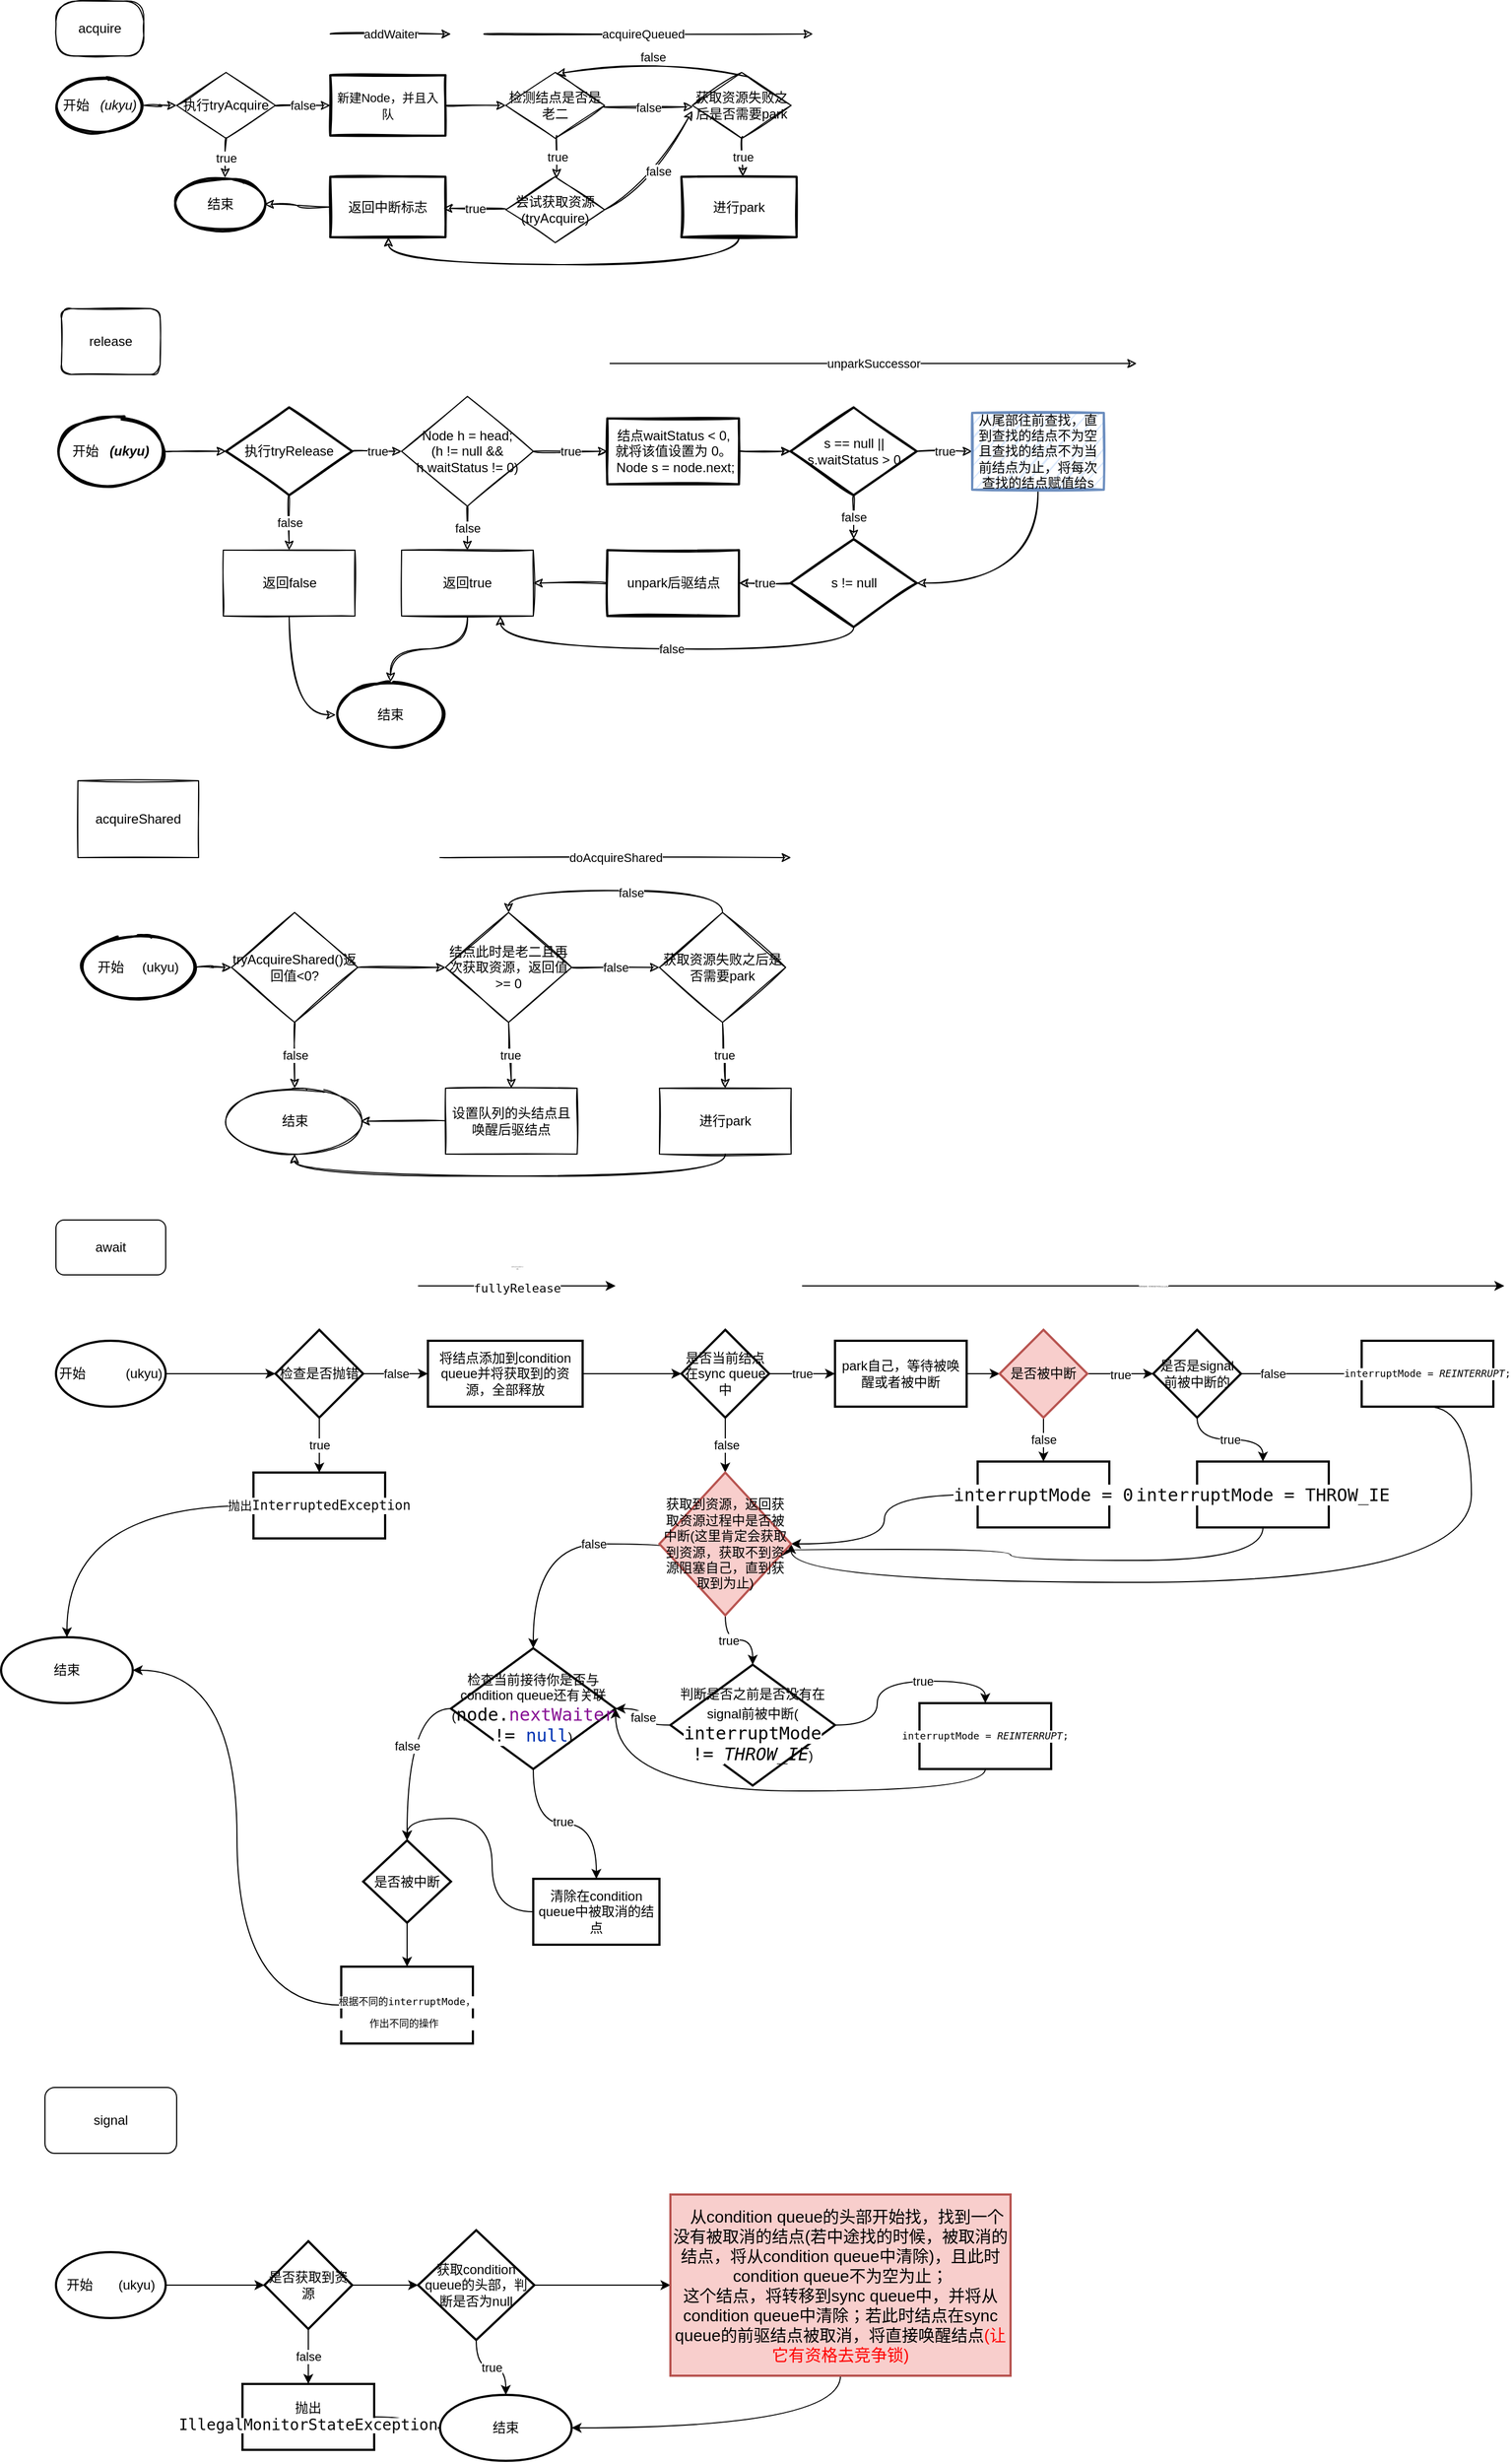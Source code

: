 <mxfile version="14.6.13" type="github">
  <diagram id="C5RBs43oDa-KdzZeNtuy" name="AQS">
    <mxGraphModel dx="2735" dy="355" grid="1" gridSize="10" guides="0" tooltips="1" connect="0" arrows="1" fold="1" page="1" pageScale="1" pageWidth="827" pageHeight="1169" math="0" shadow="0">
      <root>
        <mxCell id="WIyWlLk6GJQsqaUBKTNV-0" />
        <mxCell id="WIyWlLk6GJQsqaUBKTNV-1" parent="WIyWlLk6GJQsqaUBKTNV-0" />
        <mxCell id="vwcy31EGOwFMrzwBE-xM-12" value="false" style="edgeStyle=orthogonalEdgeStyle;orthogonalLoop=1;jettySize=auto;html=1;sketch=1;curved=1;" parent="WIyWlLk6GJQsqaUBKTNV-1" source="vwcy31EGOwFMrzwBE-xM-3" target="vwcy31EGOwFMrzwBE-xM-11" edge="1">
          <mxGeometry relative="1" as="geometry" />
        </mxCell>
        <mxCell id="vwcy31EGOwFMrzwBE-xM-3" value="执行tryAcquire" style="strokeWidth=1;html=1;shape=mxgraph.flowchart.decision;whiteSpace=wrap;sketch=1;" parent="WIyWlLk6GJQsqaUBKTNV-1" vertex="1">
          <mxGeometry x="-670" y="155" width="90" height="60" as="geometry" />
        </mxCell>
        <mxCell id="vwcy31EGOwFMrzwBE-xM-9" value="结束" style="strokeWidth=2;html=1;shape=mxgraph.flowchart.start_1;whiteSpace=wrap;sketch=1;" parent="WIyWlLk6GJQsqaUBKTNV-1" vertex="1">
          <mxGeometry x="-670" y="250" width="80" height="50" as="geometry" />
        </mxCell>
        <mxCell id="vwcy31EGOwFMrzwBE-xM-36" value="" style="edgeStyle=orthogonalEdgeStyle;rounded=0;orthogonalLoop=1;jettySize=auto;html=1;labelBackgroundColor=none;sketch=1;curved=1;" parent="WIyWlLk6GJQsqaUBKTNV-1" source="vwcy31EGOwFMrzwBE-xM-11" target="vwcy31EGOwFMrzwBE-xM-35" edge="1">
          <mxGeometry relative="1" as="geometry" />
        </mxCell>
        <mxCell id="vwcy31EGOwFMrzwBE-xM-11" value="&lt;font style=&quot;font-size: 11px&quot;&gt;新建Node，并且入队&lt;/font&gt;" style="whiteSpace=wrap;html=1;strokeWidth=2;sketch=1;" parent="WIyWlLk6GJQsqaUBKTNV-1" vertex="1">
          <mxGeometry x="-530" y="157.5" width="105" height="55" as="geometry" />
        </mxCell>
        <mxCell id="vwcy31EGOwFMrzwBE-xM-19" value="" style="endArrow=classic;html=1;labelBackgroundColor=none;sketch=1;curved=1;" parent="WIyWlLk6GJQsqaUBKTNV-1" edge="1">
          <mxGeometry relative="1" as="geometry">
            <mxPoint x="-530" y="120" as="sourcePoint" />
            <mxPoint x="-420" y="120" as="targetPoint" />
          </mxGeometry>
        </mxCell>
        <mxCell id="vwcy31EGOwFMrzwBE-xM-20" value="addWaiter" style="edgeLabel;resizable=0;html=1;align=center;verticalAlign=middle;sketch=1;" parent="vwcy31EGOwFMrzwBE-xM-19" connectable="0" vertex="1">
          <mxGeometry relative="1" as="geometry" />
        </mxCell>
        <mxCell id="vwcy31EGOwFMrzwBE-xM-28" value="" style="edgeStyle=orthogonalEdgeStyle;rounded=0;orthogonalLoop=1;jettySize=auto;html=1;labelBackgroundColor=none;sketch=1;curved=1;" parent="WIyWlLk6GJQsqaUBKTNV-1" source="vwcy31EGOwFMrzwBE-xM-23" target="vwcy31EGOwFMrzwBE-xM-3" edge="1">
          <mxGeometry relative="1" as="geometry" />
        </mxCell>
        <mxCell id="vwcy31EGOwFMrzwBE-xM-23" value="开始&amp;nbsp;&lt;i&gt; &amp;nbsp;(ukyu)&lt;/i&gt;" style="strokeWidth=2;html=1;shape=mxgraph.flowchart.start_1;whiteSpace=wrap;sketch=1;" parent="WIyWlLk6GJQsqaUBKTNV-1" vertex="1">
          <mxGeometry x="-780" y="160" width="80" height="50" as="geometry" />
        </mxCell>
        <mxCell id="vwcy31EGOwFMrzwBE-xM-31" value="" style="endArrow=classic;html=1;labelBackgroundColor=none;sketch=1;curved=1;" parent="WIyWlLk6GJQsqaUBKTNV-1" edge="1">
          <mxGeometry relative="1" as="geometry">
            <mxPoint x="-390" y="120" as="sourcePoint" />
            <mxPoint x="-90" y="120" as="targetPoint" />
          </mxGeometry>
        </mxCell>
        <mxCell id="vwcy31EGOwFMrzwBE-xM-32" value="acquireQueued" style="edgeLabel;resizable=0;html=1;align=center;verticalAlign=middle;sketch=1;" parent="vwcy31EGOwFMrzwBE-xM-31" connectable="0" vertex="1">
          <mxGeometry relative="1" as="geometry">
            <mxPoint x="-5" as="offset" />
          </mxGeometry>
        </mxCell>
        <mxCell id="vwcy31EGOwFMrzwBE-xM-35" value="检测结点是否是老二" style="strokeWidth=1;html=1;shape=mxgraph.flowchart.decision;whiteSpace=wrap;sketch=1;" parent="WIyWlLk6GJQsqaUBKTNV-1" vertex="1">
          <mxGeometry x="-370" y="155" width="90" height="60" as="geometry" />
        </mxCell>
        <mxCell id="vwcy31EGOwFMrzwBE-xM-42" value="" style="endArrow=classic;html=1;labelBackgroundColor=none;entryX=0.551;entryY=0.017;entryDx=0;entryDy=0;entryPerimeter=0;exitX=0.5;exitY=0.993;exitDx=0;exitDy=0;exitPerimeter=0;sketch=1;curved=1;" parent="WIyWlLk6GJQsqaUBKTNV-1" source="vwcy31EGOwFMrzwBE-xM-3" target="vwcy31EGOwFMrzwBE-xM-9" edge="1">
          <mxGeometry relative="1" as="geometry">
            <mxPoint x="-640" y="230" as="sourcePoint" />
            <mxPoint x="-540" y="230" as="targetPoint" />
          </mxGeometry>
        </mxCell>
        <mxCell id="vwcy31EGOwFMrzwBE-xM-43" value="true" style="edgeLabel;resizable=0;html=1;align=center;verticalAlign=middle;sketch=1;" parent="vwcy31EGOwFMrzwBE-xM-42" connectable="0" vertex="1">
          <mxGeometry relative="1" as="geometry" />
        </mxCell>
        <mxCell id="vwcy31EGOwFMrzwBE-xM-44" value="" style="endArrow=classic;html=1;labelBackgroundColor=none;exitX=0.515;exitY=0.958;exitDx=0;exitDy=0;exitPerimeter=0;entryX=0.515;entryY=0.023;entryDx=0;entryDy=0;entryPerimeter=0;sketch=1;curved=1;" parent="WIyWlLk6GJQsqaUBKTNV-1" source="vwcy31EGOwFMrzwBE-xM-35" target="vwcy31EGOwFMrzwBE-xM-46" edge="1">
          <mxGeometry relative="1" as="geometry">
            <mxPoint x="-329.08" y="224.58" as="sourcePoint" />
            <mxPoint x="-323" y="240" as="targetPoint" />
          </mxGeometry>
        </mxCell>
        <mxCell id="vwcy31EGOwFMrzwBE-xM-45" value="true" style="edgeLabel;resizable=0;html=1;align=center;verticalAlign=middle;sketch=1;" parent="vwcy31EGOwFMrzwBE-xM-44" connectable="0" vertex="1">
          <mxGeometry relative="1" as="geometry" />
        </mxCell>
        <mxCell id="vwcy31EGOwFMrzwBE-xM-46" value="尝试获取资源(tryAcquire)" style="strokeWidth=1;html=1;shape=mxgraph.flowchart.decision;whiteSpace=wrap;sketch=1;" parent="WIyWlLk6GJQsqaUBKTNV-1" vertex="1">
          <mxGeometry x="-370" y="250" width="90" height="60" as="geometry" />
        </mxCell>
        <mxCell id="vwcy31EGOwFMrzwBE-xM-47" value="" style="endArrow=classic;html=1;labelBackgroundColor=none;entryX=0.978;entryY=0.52;entryDx=0;entryDy=0;entryPerimeter=0;sketch=1;curved=1;" parent="WIyWlLk6GJQsqaUBKTNV-1" source="vwcy31EGOwFMrzwBE-xM-46" target="vwcy31EGOwFMrzwBE-xM-49" edge="1">
          <mxGeometry relative="1" as="geometry">
            <mxPoint x="-510" y="270" as="sourcePoint" />
            <mxPoint x="-430" y="280" as="targetPoint" />
          </mxGeometry>
        </mxCell>
        <mxCell id="vwcy31EGOwFMrzwBE-xM-48" value="true" style="edgeLabel;resizable=0;html=1;align=center;verticalAlign=middle;sketch=1;" parent="vwcy31EGOwFMrzwBE-xM-47" connectable="0" vertex="1">
          <mxGeometry relative="1" as="geometry" />
        </mxCell>
        <mxCell id="vwcy31EGOwFMrzwBE-xM-51" value="" style="edgeStyle=orthogonalEdgeStyle;rounded=0;orthogonalLoop=1;jettySize=auto;html=1;labelBackgroundColor=none;sketch=1;curved=1;" parent="WIyWlLk6GJQsqaUBKTNV-1" source="vwcy31EGOwFMrzwBE-xM-49" target="vwcy31EGOwFMrzwBE-xM-9" edge="1">
          <mxGeometry relative="1" as="geometry" />
        </mxCell>
        <mxCell id="vwcy31EGOwFMrzwBE-xM-49" value="返回中断标志" style="whiteSpace=wrap;html=1;strokeWidth=2;sketch=1;" parent="WIyWlLk6GJQsqaUBKTNV-1" vertex="1">
          <mxGeometry x="-530" y="250" width="105" height="55" as="geometry" />
        </mxCell>
        <mxCell id="vwcy31EGOwFMrzwBE-xM-52" value="获取资源失败之后是否需要park" style="strokeWidth=1;html=1;shape=mxgraph.flowchart.decision;whiteSpace=wrap;sketch=1;" parent="WIyWlLk6GJQsqaUBKTNV-1" vertex="1">
          <mxGeometry x="-200" y="155" width="90" height="60" as="geometry" />
        </mxCell>
        <mxCell id="vwcy31EGOwFMrzwBE-xM-55" value="" style="endArrow=classic;html=1;labelBackgroundColor=none;exitX=0.989;exitY=0.522;exitDx=0;exitDy=0;exitPerimeter=0;entryX=0.007;entryY=0.522;entryDx=0;entryDy=0;entryPerimeter=0;sketch=1;curved=1;" parent="WIyWlLk6GJQsqaUBKTNV-1" source="vwcy31EGOwFMrzwBE-xM-35" target="vwcy31EGOwFMrzwBE-xM-52" edge="1">
          <mxGeometry relative="1" as="geometry">
            <mxPoint x="-280" y="200" as="sourcePoint" />
            <mxPoint x="-180" y="200" as="targetPoint" />
          </mxGeometry>
        </mxCell>
        <mxCell id="vwcy31EGOwFMrzwBE-xM-56" value="false" style="edgeLabel;resizable=0;html=1;align=center;verticalAlign=middle;sketch=1;" parent="vwcy31EGOwFMrzwBE-xM-55" connectable="0" vertex="1">
          <mxGeometry relative="1" as="geometry" />
        </mxCell>
        <mxCell id="vwcy31EGOwFMrzwBE-xM-57" value="" style="endArrow=classic;html=1;labelBackgroundColor=none;entryX=0.509;entryY=0.024;entryDx=0;entryDy=0;entryPerimeter=0;exitX=0.57;exitY=0.069;exitDx=0;exitDy=0;exitPerimeter=0;sketch=1;curved=1;" parent="WIyWlLk6GJQsqaUBKTNV-1" source="vwcy31EGOwFMrzwBE-xM-52" target="vwcy31EGOwFMrzwBE-xM-35" edge="1">
          <mxGeometry relative="1" as="geometry">
            <mxPoint x="-110" y="190" as="sourcePoint" />
            <mxPoint x="-28.38" y="190.0" as="targetPoint" />
            <Array as="points">
              <mxPoint x="-230" y="140" />
            </Array>
          </mxGeometry>
        </mxCell>
        <mxCell id="vwcy31EGOwFMrzwBE-xM-58" value="false" style="edgeLabel;resizable=0;html=1;align=center;verticalAlign=middle;sketch=1;" parent="vwcy31EGOwFMrzwBE-xM-57" connectable="0" vertex="1">
          <mxGeometry relative="1" as="geometry" />
        </mxCell>
        <mxCell id="vwcy31EGOwFMrzwBE-xM-59" value="" style="endArrow=classic;html=1;labelBackgroundColor=none;exitX=0.51;exitY=0.976;exitDx=0;exitDy=0;exitPerimeter=0;entryX=0.533;entryY=-0.004;entryDx=0;entryDy=0;entryPerimeter=0;sketch=1;curved=1;" parent="WIyWlLk6GJQsqaUBKTNV-1" source="vwcy31EGOwFMrzwBE-xM-52" target="vwcy31EGOwFMrzwBE-xM-61" edge="1">
          <mxGeometry relative="1" as="geometry">
            <mxPoint x="-150.0" y="230.0" as="sourcePoint" />
            <mxPoint x="-150" y="250" as="targetPoint" />
          </mxGeometry>
        </mxCell>
        <mxCell id="vwcy31EGOwFMrzwBE-xM-60" value="true" style="edgeLabel;resizable=0;html=1;align=center;verticalAlign=middle;sketch=1;" parent="vwcy31EGOwFMrzwBE-xM-59" connectable="0" vertex="1">
          <mxGeometry relative="1" as="geometry" />
        </mxCell>
        <mxCell id="vwcy31EGOwFMrzwBE-xM-62" value="" style="edgeStyle=orthogonalEdgeStyle;rounded=0;orthogonalLoop=1;jettySize=auto;html=1;labelBackgroundColor=none;sketch=1;curved=1;" parent="WIyWlLk6GJQsqaUBKTNV-1" source="vwcy31EGOwFMrzwBE-xM-61" target="vwcy31EGOwFMrzwBE-xM-49" edge="1">
          <mxGeometry relative="1" as="geometry">
            <mxPoint x="-245" y="360" as="targetPoint" />
            <Array as="points">
              <mxPoint x="-157" y="330" />
              <mxPoint x="-477" y="330" />
            </Array>
          </mxGeometry>
        </mxCell>
        <mxCell id="vwcy31EGOwFMrzwBE-xM-61" value="进行park" style="rounded=0;whiteSpace=wrap;html=1;strokeWidth=2;sketch=1;" parent="WIyWlLk6GJQsqaUBKTNV-1" vertex="1">
          <mxGeometry x="-210" y="250" width="105" height="55" as="geometry" />
        </mxCell>
        <mxCell id="vwcy31EGOwFMrzwBE-xM-63" value="" style="endArrow=classic;html=1;labelBackgroundColor=none;sketch=1;curved=1;" parent="WIyWlLk6GJQsqaUBKTNV-1" edge="1">
          <mxGeometry relative="1" as="geometry">
            <mxPoint x="-280" y="280" as="sourcePoint" />
            <mxPoint x="-200" y="190" as="targetPoint" />
            <Array as="points">
              <mxPoint x="-240" y="260" />
            </Array>
          </mxGeometry>
        </mxCell>
        <mxCell id="vwcy31EGOwFMrzwBE-xM-64" value="false" style="edgeLabel;resizable=0;html=1;align=center;verticalAlign=middle;sketch=1;" parent="vwcy31EGOwFMrzwBE-xM-63" connectable="0" vertex="1">
          <mxGeometry relative="1" as="geometry" />
        </mxCell>
        <mxCell id="vwcy31EGOwFMrzwBE-xM-65" value="acquire" style="rounded=1;whiteSpace=wrap;html=1;sketch=1;strokeWidth=1;arcSize=37;" parent="WIyWlLk6GJQsqaUBKTNV-1" vertex="1">
          <mxGeometry x="-780" y="90" width="80" height="50" as="geometry" />
        </mxCell>
        <mxCell id="tIHznOpL790k0B_LkPmY-0" value="release" style="rounded=1;whiteSpace=wrap;html=1;sketch=1;" parent="WIyWlLk6GJQsqaUBKTNV-1" vertex="1">
          <mxGeometry x="-775" y="370" width="90" height="60" as="geometry" />
        </mxCell>
        <mxCell id="tIHznOpL790k0B_LkPmY-1" value="" style="edgeStyle=orthogonalEdgeStyle;rounded=0;orthogonalLoop=1;jettySize=auto;html=1;sketch=1;curved=1;" parent="WIyWlLk6GJQsqaUBKTNV-1" source="tIHznOpL790k0B_LkPmY-2" target="tIHznOpL790k0B_LkPmY-5" edge="1">
          <mxGeometry relative="1" as="geometry" />
        </mxCell>
        <mxCell id="tIHznOpL790k0B_LkPmY-2" value="开始&amp;nbsp; &lt;i&gt;&lt;b&gt;&amp;nbsp;(ukyu)&lt;/b&gt;&lt;/i&gt;" style="strokeWidth=2;html=1;shape=mxgraph.flowchart.start_1;whiteSpace=wrap;sketch=1;" parent="WIyWlLk6GJQsqaUBKTNV-1" vertex="1">
          <mxGeometry x="-780" y="470" width="100" height="60" as="geometry" />
        </mxCell>
        <mxCell id="tIHznOpL790k0B_LkPmY-3" value="true" style="edgeStyle=orthogonalEdgeStyle;rounded=0;orthogonalLoop=1;jettySize=auto;html=1;sketch=1;curved=1;" parent="WIyWlLk6GJQsqaUBKTNV-1" source="tIHznOpL790k0B_LkPmY-5" target="tIHznOpL790k0B_LkPmY-9" edge="1">
          <mxGeometry relative="1" as="geometry" />
        </mxCell>
        <mxCell id="tIHznOpL790k0B_LkPmY-4" value="false" style="edgeStyle=orthogonalEdgeStyle;rounded=0;orthogonalLoop=1;jettySize=auto;html=1;sketch=1;curved=1;" parent="WIyWlLk6GJQsqaUBKTNV-1" source="tIHznOpL790k0B_LkPmY-5" target="tIHznOpL790k0B_LkPmY-21" edge="1">
          <mxGeometry relative="1" as="geometry" />
        </mxCell>
        <mxCell id="tIHznOpL790k0B_LkPmY-5" value="执行tryRelease" style="rhombus;whiteSpace=wrap;html=1;strokeWidth=2;sketch=1;" parent="WIyWlLk6GJQsqaUBKTNV-1" vertex="1">
          <mxGeometry x="-625" y="460" width="115" height="80" as="geometry" />
        </mxCell>
        <mxCell id="tIHznOpL790k0B_LkPmY-6" value="结束" style="ellipse;whiteSpace=wrap;html=1;strokeWidth=2;sketch=1;" parent="WIyWlLk6GJQsqaUBKTNV-1" vertex="1">
          <mxGeometry x="-525" y="710" width="100" height="60" as="geometry" />
        </mxCell>
        <mxCell id="tIHznOpL790k0B_LkPmY-7" value="true" style="edgeStyle=orthogonalEdgeStyle;rounded=0;orthogonalLoop=1;jettySize=auto;html=1;exitX=1;exitY=0.5;exitDx=0;exitDy=0;sketch=1;curved=1;" parent="WIyWlLk6GJQsqaUBKTNV-1" source="tIHznOpL790k0B_LkPmY-9" target="tIHznOpL790k0B_LkPmY-14" edge="1">
          <mxGeometry relative="1" as="geometry" />
        </mxCell>
        <mxCell id="tIHznOpL790k0B_LkPmY-8" value="false" style="edgeStyle=orthogonalEdgeStyle;rounded=0;orthogonalLoop=1;jettySize=auto;html=1;sketch=1;curved=1;" parent="WIyWlLk6GJQsqaUBKTNV-1" source="tIHznOpL790k0B_LkPmY-9" target="tIHznOpL790k0B_LkPmY-19" edge="1">
          <mxGeometry relative="1" as="geometry" />
        </mxCell>
        <mxCell id="tIHznOpL790k0B_LkPmY-9" value="Node h = head;&lt;br&gt;(h != null &amp;amp;&amp;amp; h.waitStatus != 0)" style="rhombus;whiteSpace=wrap;html=1;strokeWidth=1;sketch=1;" parent="WIyWlLk6GJQsqaUBKTNV-1" vertex="1">
          <mxGeometry x="-465" y="450" width="120" height="100" as="geometry" />
        </mxCell>
        <mxCell id="tIHznOpL790k0B_LkPmY-10" value="" style="endArrow=classic;html=1;sketch=1;curved=1;" parent="WIyWlLk6GJQsqaUBKTNV-1" edge="1">
          <mxGeometry relative="1" as="geometry">
            <mxPoint x="-275" y="420" as="sourcePoint" />
            <mxPoint x="205" y="420" as="targetPoint" />
            <Array as="points">
              <mxPoint x="-105" y="420" />
            </Array>
          </mxGeometry>
        </mxCell>
        <mxCell id="tIHznOpL790k0B_LkPmY-11" value="unparkSuccessor" style="edgeLabel;resizable=0;html=1;align=center;verticalAlign=middle;sketch=1;" parent="tIHznOpL790k0B_LkPmY-10" connectable="0" vertex="1">
          <mxGeometry relative="1" as="geometry" />
        </mxCell>
        <mxCell id="tIHznOpL790k0B_LkPmY-12" value="" style="edgeStyle=orthogonalEdgeStyle;rounded=0;orthogonalLoop=1;jettySize=auto;html=1;sketch=1;curved=1;" parent="WIyWlLk6GJQsqaUBKTNV-1" source="tIHznOpL790k0B_LkPmY-14" target="tIHznOpL790k0B_LkPmY-17" edge="1">
          <mxGeometry relative="1" as="geometry" />
        </mxCell>
        <mxCell id="tIHznOpL790k0B_LkPmY-13" value="" style="edgeStyle=orthogonalEdgeStyle;rounded=0;orthogonalLoop=1;jettySize=auto;html=1;sketch=1;curved=1;" parent="WIyWlLk6GJQsqaUBKTNV-1" source="tIHznOpL790k0B_LkPmY-14" target="tIHznOpL790k0B_LkPmY-17" edge="1">
          <mxGeometry relative="1" as="geometry" />
        </mxCell>
        <mxCell id="tIHznOpL790k0B_LkPmY-14" value="&lt;br&gt;结点waitStatus &amp;lt; 0, 就将该值设置为 0。&lt;br&gt;&amp;nbsp;&lt;span&gt;Node s = node.next;&lt;br&gt;&lt;br&gt;&lt;/span&gt;" style="whiteSpace=wrap;html=1;strokeWidth=2;sketch=1;" parent="WIyWlLk6GJQsqaUBKTNV-1" vertex="1">
          <mxGeometry x="-277.5" y="470" width="120" height="60" as="geometry" />
        </mxCell>
        <mxCell id="tIHznOpL790k0B_LkPmY-15" value="true" style="edgeStyle=orthogonalEdgeStyle;rounded=0;orthogonalLoop=1;jettySize=auto;html=1;sketch=1;curved=1;" parent="WIyWlLk6GJQsqaUBKTNV-1" source="tIHznOpL790k0B_LkPmY-17" target="tIHznOpL790k0B_LkPmY-25" edge="1">
          <mxGeometry relative="1" as="geometry" />
        </mxCell>
        <mxCell id="tIHznOpL790k0B_LkPmY-16" value="false" style="edgeStyle=orthogonalEdgeStyle;rounded=0;orthogonalLoop=1;jettySize=auto;html=1;sketch=1;curved=1;" parent="WIyWlLk6GJQsqaUBKTNV-1" source="tIHznOpL790k0B_LkPmY-17" target="tIHznOpL790k0B_LkPmY-28" edge="1">
          <mxGeometry relative="1" as="geometry" />
        </mxCell>
        <mxCell id="tIHznOpL790k0B_LkPmY-17" value="s == null || s.waitStatus &amp;gt; 0" style="rhombus;whiteSpace=wrap;html=1;strokeWidth=2;sketch=1;" parent="WIyWlLk6GJQsqaUBKTNV-1" vertex="1">
          <mxGeometry x="-110.5" y="460" width="115" height="80" as="geometry" />
        </mxCell>
        <mxCell id="tIHznOpL790k0B_LkPmY-18" style="edgeStyle=orthogonalEdgeStyle;rounded=0;orthogonalLoop=1;jettySize=auto;html=1;exitX=0.5;exitY=1;exitDx=0;exitDy=0;entryX=0.5;entryY=0;entryDx=0;entryDy=0;sketch=1;curved=1;" parent="WIyWlLk6GJQsqaUBKTNV-1" source="tIHznOpL790k0B_LkPmY-19" target="tIHznOpL790k0B_LkPmY-6" edge="1">
          <mxGeometry relative="1" as="geometry" />
        </mxCell>
        <mxCell id="tIHznOpL790k0B_LkPmY-19" value="返回true" style="whiteSpace=wrap;html=1;strokeWidth=1;sketch=1;" parent="WIyWlLk6GJQsqaUBKTNV-1" vertex="1">
          <mxGeometry x="-465" y="590" width="120" height="60" as="geometry" />
        </mxCell>
        <mxCell id="tIHznOpL790k0B_LkPmY-20" style="edgeStyle=orthogonalEdgeStyle;rounded=0;orthogonalLoop=1;jettySize=auto;html=1;exitX=0.5;exitY=1;exitDx=0;exitDy=0;entryX=0;entryY=0.5;entryDx=0;entryDy=0;sketch=1;curved=1;" parent="WIyWlLk6GJQsqaUBKTNV-1" source="tIHznOpL790k0B_LkPmY-21" target="tIHznOpL790k0B_LkPmY-6" edge="1">
          <mxGeometry relative="1" as="geometry" />
        </mxCell>
        <mxCell id="tIHznOpL790k0B_LkPmY-21" value="返回false" style="whiteSpace=wrap;html=1;strokeWidth=1;sketch=1;" parent="WIyWlLk6GJQsqaUBKTNV-1" vertex="1">
          <mxGeometry x="-627.5" y="590" width="120" height="60" as="geometry" />
        </mxCell>
        <mxCell id="tIHznOpL790k0B_LkPmY-22" style="edgeStyle=orthogonalEdgeStyle;rounded=0;orthogonalLoop=1;jettySize=auto;html=1;exitX=0;exitY=0.5;exitDx=0;exitDy=0;sketch=1;curved=1;" parent="WIyWlLk6GJQsqaUBKTNV-1" source="tIHznOpL790k0B_LkPmY-23" target="tIHznOpL790k0B_LkPmY-19" edge="1">
          <mxGeometry relative="1" as="geometry" />
        </mxCell>
        <mxCell id="tIHznOpL790k0B_LkPmY-23" value="unpark后驱结点" style="whiteSpace=wrap;html=1;strokeWidth=2;sketch=1;" parent="WIyWlLk6GJQsqaUBKTNV-1" vertex="1">
          <mxGeometry x="-277.5" y="590" width="120" height="60" as="geometry" />
        </mxCell>
        <mxCell id="tIHznOpL790k0B_LkPmY-24" style="edgeStyle=orthogonalEdgeStyle;rounded=0;orthogonalLoop=1;jettySize=auto;html=1;exitX=0.5;exitY=1;exitDx=0;exitDy=0;entryX=1;entryY=0.5;entryDx=0;entryDy=0;sketch=1;curved=1;" parent="WIyWlLk6GJQsqaUBKTNV-1" source="tIHznOpL790k0B_LkPmY-25" target="tIHznOpL790k0B_LkPmY-28" edge="1">
          <mxGeometry relative="1" as="geometry" />
        </mxCell>
        <mxCell id="tIHznOpL790k0B_LkPmY-25" value="从尾部往前查找，直到查找的结点不为空且查找的结点不为当前结点为止，将每次查找的结点赋值给s" style="whiteSpace=wrap;html=1;strokeWidth=2;sketch=1;fillColor=#dae8fc;strokeColor=#6c8ebf;" parent="WIyWlLk6GJQsqaUBKTNV-1" vertex="1">
          <mxGeometry x="55" y="465" width="120" height="70" as="geometry" />
        </mxCell>
        <mxCell id="tIHznOpL790k0B_LkPmY-26" value="true" style="edgeStyle=orthogonalEdgeStyle;rounded=0;orthogonalLoop=1;jettySize=auto;html=1;exitX=0;exitY=0.5;exitDx=0;exitDy=0;entryX=1;entryY=0.5;entryDx=0;entryDy=0;sketch=1;curved=1;" parent="WIyWlLk6GJQsqaUBKTNV-1" source="tIHznOpL790k0B_LkPmY-28" target="tIHznOpL790k0B_LkPmY-23" edge="1">
          <mxGeometry relative="1" as="geometry" />
        </mxCell>
        <mxCell id="tIHznOpL790k0B_LkPmY-27" value="false" style="edgeStyle=orthogonalEdgeStyle;rounded=0;orthogonalLoop=1;jettySize=auto;html=1;exitX=0.5;exitY=1;exitDx=0;exitDy=0;entryX=0.75;entryY=1;entryDx=0;entryDy=0;sketch=1;curved=1;" parent="WIyWlLk6GJQsqaUBKTNV-1" source="tIHznOpL790k0B_LkPmY-28" target="tIHznOpL790k0B_LkPmY-19" edge="1">
          <mxGeometry relative="1" as="geometry" />
        </mxCell>
        <mxCell id="tIHznOpL790k0B_LkPmY-28" value="s != null" style="rhombus;whiteSpace=wrap;html=1;strokeWidth=2;sketch=1;" parent="WIyWlLk6GJQsqaUBKTNV-1" vertex="1">
          <mxGeometry x="-110.5" y="580" width="115" height="80" as="geometry" />
        </mxCell>
        <mxCell id="eOtBCsQWdxcDKwREqOiY-0" value="acquireShared" style="whiteSpace=wrap;html=1;strokeColor=#000000;strokeWidth=1;fillColor=#ffffff;sketch=1;" parent="WIyWlLk6GJQsqaUBKTNV-1" vertex="1">
          <mxGeometry x="-760" y="800" width="110" height="70" as="geometry" />
        </mxCell>
        <mxCell id="eOtBCsQWdxcDKwREqOiY-1" value="" style="edgeStyle=orthogonalEdgeStyle;orthogonalLoop=1;jettySize=auto;html=1;sketch=1;curved=1;" parent="WIyWlLk6GJQsqaUBKTNV-1" source="eOtBCsQWdxcDKwREqOiY-2" target="eOtBCsQWdxcDKwREqOiY-5" edge="1">
          <mxGeometry relative="1" as="geometry" />
        </mxCell>
        <mxCell id="eOtBCsQWdxcDKwREqOiY-2" value="开始&amp;nbsp; &amp;nbsp; &amp;nbsp;(ukyu)" style="strokeWidth=2;html=1;shape=mxgraph.flowchart.start_1;whiteSpace=wrap;fillColor=#ffffff;sketch=1;" parent="WIyWlLk6GJQsqaUBKTNV-1" vertex="1">
          <mxGeometry x="-755" y="940" width="100" height="60" as="geometry" />
        </mxCell>
        <mxCell id="eOtBCsQWdxcDKwREqOiY-3" value="false" style="edgeStyle=orthogonalEdgeStyle;orthogonalLoop=1;jettySize=auto;html=1;sketch=1;curved=1;" parent="WIyWlLk6GJQsqaUBKTNV-1" source="eOtBCsQWdxcDKwREqOiY-5" target="eOtBCsQWdxcDKwREqOiY-6" edge="1">
          <mxGeometry relative="1" as="geometry" />
        </mxCell>
        <mxCell id="eOtBCsQWdxcDKwREqOiY-4" value="" style="edgeStyle=orthogonalEdgeStyle;orthogonalLoop=1;jettySize=auto;html=1;sketch=1;curved=1;" parent="WIyWlLk6GJQsqaUBKTNV-1" source="eOtBCsQWdxcDKwREqOiY-5" target="eOtBCsQWdxcDKwREqOiY-11" edge="1">
          <mxGeometry relative="1" as="geometry" />
        </mxCell>
        <mxCell id="eOtBCsQWdxcDKwREqOiY-5" value="tryAcquireShared()返回值&amp;lt;0?" style="rhombus;whiteSpace=wrap;html=1;strokeWidth=1;sketch=1;" parent="WIyWlLk6GJQsqaUBKTNV-1" vertex="1">
          <mxGeometry x="-620" y="920" width="115" height="100" as="geometry" />
        </mxCell>
        <mxCell id="eOtBCsQWdxcDKwREqOiY-6" value="结束" style="ellipse;whiteSpace=wrap;html=1;strokeWidth=1;sketch=1;" parent="WIyWlLk6GJQsqaUBKTNV-1" vertex="1">
          <mxGeometry x="-622.5" y="1080" width="120" height="60" as="geometry" />
        </mxCell>
        <mxCell id="eOtBCsQWdxcDKwREqOiY-7" value="" style="endArrow=classic;html=1;sketch=1;curved=1;" parent="WIyWlLk6GJQsqaUBKTNV-1" edge="1">
          <mxGeometry relative="1" as="geometry">
            <mxPoint x="-430" y="870" as="sourcePoint" />
            <mxPoint x="-110" y="870" as="targetPoint" />
          </mxGeometry>
        </mxCell>
        <mxCell id="eOtBCsQWdxcDKwREqOiY-8" value="doAcquireShared" style="edgeLabel;resizable=0;html=1;align=center;verticalAlign=middle;sketch=1;" parent="eOtBCsQWdxcDKwREqOiY-7" connectable="0" vertex="1">
          <mxGeometry relative="1" as="geometry" />
        </mxCell>
        <mxCell id="eOtBCsQWdxcDKwREqOiY-9" value="true" style="edgeStyle=orthogonalEdgeStyle;orthogonalLoop=1;jettySize=auto;html=1;sketch=1;curved=1;" parent="WIyWlLk6GJQsqaUBKTNV-1" source="eOtBCsQWdxcDKwREqOiY-11" target="eOtBCsQWdxcDKwREqOiY-13" edge="1">
          <mxGeometry relative="1" as="geometry" />
        </mxCell>
        <mxCell id="eOtBCsQWdxcDKwREqOiY-10" value="false" style="edgeStyle=orthogonalEdgeStyle;orthogonalLoop=1;jettySize=auto;html=1;sketch=1;curved=1;" parent="WIyWlLk6GJQsqaUBKTNV-1" source="eOtBCsQWdxcDKwREqOiY-11" target="eOtBCsQWdxcDKwREqOiY-17" edge="1">
          <mxGeometry relative="1" as="geometry" />
        </mxCell>
        <mxCell id="eOtBCsQWdxcDKwREqOiY-11" value="结点此时是老二且再次获取资源，返回值&amp;gt;= 0" style="rhombus;whiteSpace=wrap;html=1;strokeWidth=1;sketch=1;" parent="WIyWlLk6GJQsqaUBKTNV-1" vertex="1">
          <mxGeometry x="-425" y="920" width="115" height="100" as="geometry" />
        </mxCell>
        <mxCell id="eOtBCsQWdxcDKwREqOiY-12" style="edgeStyle=orthogonalEdgeStyle;orthogonalLoop=1;jettySize=auto;html=1;exitX=0;exitY=0.5;exitDx=0;exitDy=0;entryX=1;entryY=0.5;entryDx=0;entryDy=0;sketch=1;curved=1;" parent="WIyWlLk6GJQsqaUBKTNV-1" source="eOtBCsQWdxcDKwREqOiY-13" target="eOtBCsQWdxcDKwREqOiY-6" edge="1">
          <mxGeometry relative="1" as="geometry" />
        </mxCell>
        <mxCell id="eOtBCsQWdxcDKwREqOiY-13" value="设置队列的头结点且唤醒后驱结点" style="whiteSpace=wrap;html=1;strokeWidth=1;sketch=1;" parent="WIyWlLk6GJQsqaUBKTNV-1" vertex="1">
          <mxGeometry x="-425" y="1080" width="120" height="60" as="geometry" />
        </mxCell>
        <mxCell id="eOtBCsQWdxcDKwREqOiY-14" value="true" style="edgeStyle=orthogonalEdgeStyle;orthogonalLoop=1;jettySize=auto;html=1;sketch=1;curved=1;" parent="WIyWlLk6GJQsqaUBKTNV-1" source="eOtBCsQWdxcDKwREqOiY-17" target="eOtBCsQWdxcDKwREqOiY-19" edge="1">
          <mxGeometry relative="1" as="geometry" />
        </mxCell>
        <mxCell id="eOtBCsQWdxcDKwREqOiY-15" style="edgeStyle=orthogonalEdgeStyle;orthogonalLoop=1;jettySize=auto;html=1;exitX=0.5;exitY=0;exitDx=0;exitDy=0;entryX=0.5;entryY=0;entryDx=0;entryDy=0;sketch=1;curved=1;" parent="WIyWlLk6GJQsqaUBKTNV-1" source="eOtBCsQWdxcDKwREqOiY-17" target="eOtBCsQWdxcDKwREqOiY-11" edge="1">
          <mxGeometry relative="1" as="geometry" />
        </mxCell>
        <mxCell id="eOtBCsQWdxcDKwREqOiY-16" value="false" style="edgeLabel;html=1;align=center;verticalAlign=middle;resizable=0;points=[];sketch=1;" parent="eOtBCsQWdxcDKwREqOiY-15" vertex="1" connectable="0">
          <mxGeometry x="-0.111" y="2" relative="1" as="geometry">
            <mxPoint x="1" as="offset" />
          </mxGeometry>
        </mxCell>
        <mxCell id="eOtBCsQWdxcDKwREqOiY-17" value="获取资源失败之后是否需要park" style="rhombus;whiteSpace=wrap;html=1;strokeWidth=1;sketch=1;" parent="WIyWlLk6GJQsqaUBKTNV-1" vertex="1">
          <mxGeometry x="-230" y="920" width="115" height="100" as="geometry" />
        </mxCell>
        <mxCell id="eOtBCsQWdxcDKwREqOiY-18" style="edgeStyle=orthogonalEdgeStyle;orthogonalLoop=1;jettySize=auto;html=1;exitX=0.5;exitY=1;exitDx=0;exitDy=0;entryX=0.5;entryY=1;entryDx=0;entryDy=0;sketch=1;curved=1;" parent="WIyWlLk6GJQsqaUBKTNV-1" source="eOtBCsQWdxcDKwREqOiY-19" target="eOtBCsQWdxcDKwREqOiY-6" edge="1">
          <mxGeometry relative="1" as="geometry" />
        </mxCell>
        <mxCell id="eOtBCsQWdxcDKwREqOiY-19" value="进行park" style="whiteSpace=wrap;html=1;strokeWidth=1;sketch=1;" parent="WIyWlLk6GJQsqaUBKTNV-1" vertex="1">
          <mxGeometry x="-230" y="1080" width="120" height="60" as="geometry" />
        </mxCell>
        <mxCell id="JJfSTCZwEmcsrMd-Ivh6-0" value="await" style="rounded=1;whiteSpace=wrap;html=1;" vertex="1" parent="WIyWlLk6GJQsqaUBKTNV-1">
          <mxGeometry x="-780" y="1200" width="100" height="50" as="geometry" />
        </mxCell>
        <mxCell id="JJfSTCZwEmcsrMd-Ivh6-1" value="" style="edgeStyle=orthogonalEdgeStyle;rounded=0;orthogonalLoop=1;jettySize=auto;html=1;curved=1;" edge="1" parent="WIyWlLk6GJQsqaUBKTNV-1" source="JJfSTCZwEmcsrMd-Ivh6-2" target="JJfSTCZwEmcsrMd-Ivh6-5">
          <mxGeometry relative="1" as="geometry" />
        </mxCell>
        <mxCell id="JJfSTCZwEmcsrMd-Ivh6-2" value="开始&amp;nbsp; &amp;nbsp; &amp;nbsp; &amp;nbsp; &amp;nbsp; &amp;nbsp;(ukyu)" style="strokeWidth=2;html=1;shape=mxgraph.flowchart.start_1;whiteSpace=wrap;" vertex="1" parent="WIyWlLk6GJQsqaUBKTNV-1">
          <mxGeometry x="-780" y="1310" width="100" height="60" as="geometry" />
        </mxCell>
        <mxCell id="JJfSTCZwEmcsrMd-Ivh6-3" value="true" style="edgeStyle=orthogonalEdgeStyle;rounded=0;orthogonalLoop=1;jettySize=auto;html=1;curved=1;" edge="1" parent="WIyWlLk6GJQsqaUBKTNV-1" source="JJfSTCZwEmcsrMd-Ivh6-5" target="JJfSTCZwEmcsrMd-Ivh6-7">
          <mxGeometry relative="1" as="geometry" />
        </mxCell>
        <mxCell id="JJfSTCZwEmcsrMd-Ivh6-4" value="false" style="edgeStyle=orthogonalEdgeStyle;rounded=0;orthogonalLoop=1;jettySize=auto;html=1;curved=1;" edge="1" parent="WIyWlLk6GJQsqaUBKTNV-1" source="JJfSTCZwEmcsrMd-Ivh6-5" target="JJfSTCZwEmcsrMd-Ivh6-10">
          <mxGeometry relative="1" as="geometry" />
        </mxCell>
        <mxCell id="JJfSTCZwEmcsrMd-Ivh6-5" value="检查是否抛错" style="rhombus;whiteSpace=wrap;html=1;strokeWidth=2;" vertex="1" parent="WIyWlLk6GJQsqaUBKTNV-1">
          <mxGeometry x="-580" y="1300" width="80" height="80" as="geometry" />
        </mxCell>
        <mxCell id="JJfSTCZwEmcsrMd-Ivh6-6" value="" style="edgeStyle=orthogonalEdgeStyle;rounded=0;orthogonalLoop=1;jettySize=auto;html=1;curved=1;" edge="1" parent="WIyWlLk6GJQsqaUBKTNV-1" source="JJfSTCZwEmcsrMd-Ivh6-7" target="JJfSTCZwEmcsrMd-Ivh6-8">
          <mxGeometry relative="1" as="geometry" />
        </mxCell>
        <mxCell id="JJfSTCZwEmcsrMd-Ivh6-7" value="&lt;pre style=&quot;background-color: rgb(255 , 255 , 255) ; color: rgb(8 , 8 , 8) ; font-family: &amp;#34;consolas&amp;#34; , monospace&quot;&gt;&lt;span style=&quot;font-size: 11px&quot;&gt;抛出&lt;/span&gt;InterruptedException&lt;/pre&gt;" style="whiteSpace=wrap;html=1;strokeWidth=2;" vertex="1" parent="WIyWlLk6GJQsqaUBKTNV-1">
          <mxGeometry x="-600" y="1430" width="120" height="60" as="geometry" />
        </mxCell>
        <mxCell id="JJfSTCZwEmcsrMd-Ivh6-8" value="结束" style="ellipse;whiteSpace=wrap;html=1;strokeWidth=2;" vertex="1" parent="WIyWlLk6GJQsqaUBKTNV-1">
          <mxGeometry x="-830" y="1580" width="120" height="60" as="geometry" />
        </mxCell>
        <mxCell id="JJfSTCZwEmcsrMd-Ivh6-9" value="" style="edgeStyle=orthogonalEdgeStyle;rounded=0;orthogonalLoop=1;jettySize=auto;html=1;curved=1;" edge="1" parent="WIyWlLk6GJQsqaUBKTNV-1" source="JJfSTCZwEmcsrMd-Ivh6-10" target="JJfSTCZwEmcsrMd-Ivh6-15">
          <mxGeometry relative="1" as="geometry" />
        </mxCell>
        <mxCell id="JJfSTCZwEmcsrMd-Ivh6-10" value="将结点添加到condition queue并将获取到的资源，全部释放" style="whiteSpace=wrap;html=1;strokeWidth=2;" vertex="1" parent="WIyWlLk6GJQsqaUBKTNV-1">
          <mxGeometry x="-441" y="1310" width="141" height="60" as="geometry" />
        </mxCell>
        <mxCell id="JJfSTCZwEmcsrMd-Ivh6-11" value="" style="endArrow=classic;html=1;curved=1;" edge="1" parent="WIyWlLk6GJQsqaUBKTNV-1">
          <mxGeometry relative="1" as="geometry">
            <mxPoint x="-450" y="1260" as="sourcePoint" />
            <mxPoint x="-270" y="1260" as="targetPoint" />
          </mxGeometry>
        </mxCell>
        <mxCell id="JJfSTCZwEmcsrMd-Ivh6-12" value="&lt;pre style=&quot;color: rgb(8 , 8 , 8) ; font-family: &amp;#34;consolas&amp;#34; , monospace ; font-size: 1px&quot;&gt;addConditionWaiter&lt;/pre&gt;&lt;pre style=&quot;color: rgb(8 , 8 , 8) ; font-family: &amp;#34;consolas&amp;#34; , monospace ; font-size: 1px&quot;&gt;以及&lt;/pre&gt;&lt;pre style=&quot;color: rgb(8 , 8 , 8) ; font-family: &amp;#34;consolas&amp;#34; , monospace ; font-size: 1px&quot;&gt;&lt;pre style=&quot;font-family: &amp;#34;consolas&amp;#34; , monospace ; font-size: 11px&quot;&gt;fullyRelease&lt;/pre&gt;&lt;/pre&gt;" style="edgeLabel;resizable=0;html=1;align=center;verticalAlign=middle;" connectable="0" vertex="1" parent="JJfSTCZwEmcsrMd-Ivh6-11">
          <mxGeometry relative="1" as="geometry">
            <mxPoint as="offset" />
          </mxGeometry>
        </mxCell>
        <mxCell id="JJfSTCZwEmcsrMd-Ivh6-13" value="false" style="edgeStyle=orthogonalEdgeStyle;rounded=0;orthogonalLoop=1;jettySize=auto;html=1;curved=1;" edge="1" parent="WIyWlLk6GJQsqaUBKTNV-1" source="JJfSTCZwEmcsrMd-Ivh6-15">
          <mxGeometry relative="1" as="geometry">
            <mxPoint x="-170" y="1430" as="targetPoint" />
          </mxGeometry>
        </mxCell>
        <mxCell id="JJfSTCZwEmcsrMd-Ivh6-14" value="true" style="edgeStyle=orthogonalEdgeStyle;rounded=0;orthogonalLoop=1;jettySize=auto;html=1;curved=1;" edge="1" parent="WIyWlLk6GJQsqaUBKTNV-1" source="JJfSTCZwEmcsrMd-Ivh6-15" target="JJfSTCZwEmcsrMd-Ivh6-17">
          <mxGeometry relative="1" as="geometry" />
        </mxCell>
        <mxCell id="JJfSTCZwEmcsrMd-Ivh6-15" value="是否当前结点在sync queue中" style="rhombus;whiteSpace=wrap;html=1;strokeWidth=2;" vertex="1" parent="WIyWlLk6GJQsqaUBKTNV-1">
          <mxGeometry x="-210" y="1300" width="80" height="80" as="geometry" />
        </mxCell>
        <mxCell id="JJfSTCZwEmcsrMd-Ivh6-16" value="" style="edgeStyle=orthogonalEdgeStyle;rounded=0;orthogonalLoop=1;jettySize=auto;html=1;curved=1;" edge="1" parent="WIyWlLk6GJQsqaUBKTNV-1" source="JJfSTCZwEmcsrMd-Ivh6-17" target="JJfSTCZwEmcsrMd-Ivh6-20">
          <mxGeometry relative="1" as="geometry" />
        </mxCell>
        <mxCell id="JJfSTCZwEmcsrMd-Ivh6-17" value="park自己，等待被唤醒或者被中断" style="whiteSpace=wrap;html=1;strokeWidth=2;" vertex="1" parent="WIyWlLk6GJQsqaUBKTNV-1">
          <mxGeometry x="-70" y="1310" width="120" height="60" as="geometry" />
        </mxCell>
        <mxCell id="JJfSTCZwEmcsrMd-Ivh6-18" value="false" style="edgeStyle=orthogonalEdgeStyle;rounded=0;orthogonalLoop=1;jettySize=auto;html=1;curved=1;" edge="1" parent="WIyWlLk6GJQsqaUBKTNV-1" source="JJfSTCZwEmcsrMd-Ivh6-20" target="JJfSTCZwEmcsrMd-Ivh6-22">
          <mxGeometry relative="1" as="geometry" />
        </mxCell>
        <mxCell id="JJfSTCZwEmcsrMd-Ivh6-19" value="true" style="edgeStyle=orthogonalEdgeStyle;rounded=0;orthogonalLoop=1;jettySize=auto;html=1;curved=1;" edge="1" parent="WIyWlLk6GJQsqaUBKTNV-1" source="JJfSTCZwEmcsrMd-Ivh6-20">
          <mxGeometry relative="1" as="geometry">
            <mxPoint x="220" y="1340" as="targetPoint" />
          </mxGeometry>
        </mxCell>
        <mxCell id="JJfSTCZwEmcsrMd-Ivh6-20" value="是否被中断" style="rhombus;whiteSpace=wrap;html=1;strokeWidth=2;fillColor=#f8cecc;strokeColor=#b85450;" vertex="1" parent="WIyWlLk6GJQsqaUBKTNV-1">
          <mxGeometry x="80" y="1300" width="80" height="80" as="geometry" />
        </mxCell>
        <mxCell id="JJfSTCZwEmcsrMd-Ivh6-21" style="edgeStyle=orthogonalEdgeStyle;rounded=0;orthogonalLoop=1;jettySize=auto;html=1;exitX=0;exitY=0.5;exitDx=0;exitDy=0;entryX=1;entryY=0.5;entryDx=0;entryDy=0;curved=1;" edge="1" parent="WIyWlLk6GJQsqaUBKTNV-1" source="JJfSTCZwEmcsrMd-Ivh6-22" target="JJfSTCZwEmcsrMd-Ivh6-34">
          <mxGeometry relative="1" as="geometry" />
        </mxCell>
        <mxCell id="JJfSTCZwEmcsrMd-Ivh6-22" value="&lt;pre style=&quot;background-color: #ffffff ; color: #080808 ; font-family: &amp;#34;consolas&amp;#34; , monospace ; font-size: 12.0pt&quot;&gt;interruptMode = 0&lt;/pre&gt;" style="whiteSpace=wrap;html=1;strokeWidth=2;" vertex="1" parent="WIyWlLk6GJQsqaUBKTNV-1">
          <mxGeometry x="60" y="1420" width="120" height="60" as="geometry" />
        </mxCell>
        <mxCell id="JJfSTCZwEmcsrMd-Ivh6-23" value="true" style="edgeStyle=orthogonalEdgeStyle;rounded=0;orthogonalLoop=1;jettySize=auto;html=1;curved=1;" edge="1" parent="WIyWlLk6GJQsqaUBKTNV-1" source="JJfSTCZwEmcsrMd-Ivh6-25" target="JJfSTCZwEmcsrMd-Ivh6-27">
          <mxGeometry relative="1" as="geometry" />
        </mxCell>
        <mxCell id="JJfSTCZwEmcsrMd-Ivh6-24" value="false" style="edgeStyle=orthogonalEdgeStyle;rounded=0;orthogonalLoop=1;jettySize=auto;html=1;curved=1;" edge="1" parent="WIyWlLk6GJQsqaUBKTNV-1" source="JJfSTCZwEmcsrMd-Ivh6-25" target="JJfSTCZwEmcsrMd-Ivh6-29">
          <mxGeometry x="-0.474" relative="1" as="geometry">
            <Array as="points">
              <mxPoint x="360" y="1340" />
              <mxPoint x="360" y="1340" />
            </Array>
            <mxPoint as="offset" />
          </mxGeometry>
        </mxCell>
        <mxCell id="JJfSTCZwEmcsrMd-Ivh6-25" value="是否是signal前被中断的" style="rhombus;whiteSpace=wrap;html=1;strokeWidth=2;" vertex="1" parent="WIyWlLk6GJQsqaUBKTNV-1">
          <mxGeometry x="220" y="1300" width="80" height="80" as="geometry" />
        </mxCell>
        <mxCell id="JJfSTCZwEmcsrMd-Ivh6-26" style="edgeStyle=orthogonalEdgeStyle;rounded=0;orthogonalLoop=1;jettySize=auto;html=1;exitX=0.5;exitY=1;exitDx=0;exitDy=0;curved=1;entryX=0.997;entryY=0.554;entryDx=0;entryDy=0;entryPerimeter=0;" edge="1" parent="WIyWlLk6GJQsqaUBKTNV-1" source="JJfSTCZwEmcsrMd-Ivh6-27" target="JJfSTCZwEmcsrMd-Ivh6-34">
          <mxGeometry relative="1" as="geometry">
            <mxPoint x="-50" y="1450" as="targetPoint" />
            <Array as="points">
              <mxPoint x="320" y="1510" />
              <mxPoint x="90" y="1510" />
              <mxPoint x="90" y="1500" />
              <mxPoint x="-117" y="1500" />
              <mxPoint x="-117" y="1502" />
            </Array>
          </mxGeometry>
        </mxCell>
        <mxCell id="JJfSTCZwEmcsrMd-Ivh6-27" value="&lt;pre style=&quot;background-color: rgb(255 , 255 , 255) ; color: rgb(8 , 8 , 8) ; font-family: &amp;#34;consolas&amp;#34; , monospace ; font-size: 12pt&quot;&gt;interruptMode = THROW_IE&lt;/pre&gt;" style="whiteSpace=wrap;html=1;strokeWidth=2;" vertex="1" parent="WIyWlLk6GJQsqaUBKTNV-1">
          <mxGeometry x="260" y="1420" width="120" height="60" as="geometry" />
        </mxCell>
        <mxCell id="JJfSTCZwEmcsrMd-Ivh6-28" style="edgeStyle=orthogonalEdgeStyle;rounded=0;orthogonalLoop=1;jettySize=auto;html=1;exitX=0.5;exitY=1;exitDx=0;exitDy=0;entryX=1;entryY=0.5;entryDx=0;entryDy=0;curved=1;" edge="1" parent="WIyWlLk6GJQsqaUBKTNV-1" source="JJfSTCZwEmcsrMd-Ivh6-29" target="JJfSTCZwEmcsrMd-Ivh6-34">
          <mxGeometry relative="1" as="geometry">
            <Array as="points">
              <mxPoint x="510" y="1530" />
              <mxPoint x="-110" y="1530" />
            </Array>
          </mxGeometry>
        </mxCell>
        <mxCell id="JJfSTCZwEmcsrMd-Ivh6-29" value="&lt;pre style=&quot;background-color: #ffffff ; color: #080808 ; font-family: &amp;#34;consolas&amp;#34; , monospace ; font-size: 12.0pt&quot;&gt;&lt;pre style=&quot;color: rgb(0 , 0 , 0) ; font-size: 9px ; font-family: &amp;#34;consolas&amp;#34; , monospace&quot;&gt;interruptMode = &lt;span style=&quot;font-style: italic&quot;&gt;REINTERRUPT&lt;/span&gt;;&lt;/pre&gt;&lt;/pre&gt;" style="whiteSpace=wrap;html=1;strokeWidth=2;" vertex="1" parent="WIyWlLk6GJQsqaUBKTNV-1">
          <mxGeometry x="410" y="1310" width="120" height="60" as="geometry" />
        </mxCell>
        <mxCell id="JJfSTCZwEmcsrMd-Ivh6-30" style="edgeStyle=orthogonalEdgeStyle;rounded=0;orthogonalLoop=1;jettySize=auto;html=1;entryX=0.5;entryY=0;entryDx=0;entryDy=0;exitX=0.072;exitY=0.528;exitDx=0;exitDy=0;exitPerimeter=0;curved=1;" edge="1" parent="WIyWlLk6GJQsqaUBKTNV-1" source="JJfSTCZwEmcsrMd-Ivh6-34" target="JJfSTCZwEmcsrMd-Ivh6-45">
          <mxGeometry relative="1" as="geometry">
            <mxPoint x="-310" y="1550" as="targetPoint" />
            <mxPoint x="-240" y="1495" as="sourcePoint" />
            <Array as="points">
              <mxPoint x="-221" y="1495" />
              <mxPoint x="-345" y="1495" />
            </Array>
          </mxGeometry>
        </mxCell>
        <mxCell id="JJfSTCZwEmcsrMd-Ivh6-31" value="false" style="edgeLabel;html=1;align=center;verticalAlign=middle;resizable=0;points=[];" vertex="1" connectable="0" parent="JJfSTCZwEmcsrMd-Ivh6-30">
          <mxGeometry x="0.153" y="4" relative="1" as="geometry">
            <mxPoint x="51" y="-1" as="offset" />
          </mxGeometry>
        </mxCell>
        <mxCell id="JJfSTCZwEmcsrMd-Ivh6-32" value="" style="edgeStyle=orthogonalEdgeStyle;rounded=0;orthogonalLoop=1;jettySize=auto;html=1;exitX=0.5;exitY=1;exitDx=0;exitDy=0;curved=1;" edge="1" parent="WIyWlLk6GJQsqaUBKTNV-1" source="JJfSTCZwEmcsrMd-Ivh6-34" target="JJfSTCZwEmcsrMd-Ivh6-38">
          <mxGeometry relative="1" as="geometry" />
        </mxCell>
        <mxCell id="JJfSTCZwEmcsrMd-Ivh6-33" value="true" style="edgeLabel;html=1;align=center;verticalAlign=middle;resizable=0;points=[];" vertex="1" connectable="0" parent="JJfSTCZwEmcsrMd-Ivh6-32">
          <mxGeometry x="-0.267" y="-2" relative="1" as="geometry">
            <mxPoint y="-2" as="offset" />
          </mxGeometry>
        </mxCell>
        <mxCell id="JJfSTCZwEmcsrMd-Ivh6-34" value="获取到资源，返回获取资源过程中是否被中断(这里肯定会获取到资源，获取不到资源阻塞自己，直到获取到为止)" style="rhombus;whiteSpace=wrap;html=1;strokeWidth=2;fillColor=#f8cecc;strokeColor=#b85450;" vertex="1" parent="WIyWlLk6GJQsqaUBKTNV-1">
          <mxGeometry x="-230" y="1430" width="120" height="130" as="geometry" />
        </mxCell>
        <mxCell id="JJfSTCZwEmcsrMd-Ivh6-35" value="" style="edgeStyle=orthogonalEdgeStyle;rounded=0;orthogonalLoop=1;jettySize=auto;html=1;entryX=0.5;entryY=0;entryDx=0;entryDy=0;curved=1;" edge="1" parent="WIyWlLk6GJQsqaUBKTNV-1" source="JJfSTCZwEmcsrMd-Ivh6-38" target="JJfSTCZwEmcsrMd-Ivh6-40">
          <mxGeometry relative="1" as="geometry" />
        </mxCell>
        <mxCell id="JJfSTCZwEmcsrMd-Ivh6-36" value="true" style="edgeLabel;html=1;align=center;verticalAlign=middle;resizable=0;points=[];" vertex="1" connectable="0" parent="JJfSTCZwEmcsrMd-Ivh6-35">
          <mxGeometry x="0.17" y="-2" relative="1" as="geometry">
            <mxPoint x="5" y="-2" as="offset" />
          </mxGeometry>
        </mxCell>
        <mxCell id="JJfSTCZwEmcsrMd-Ivh6-37" value="false" style="edgeStyle=orthogonalEdgeStyle;rounded=0;orthogonalLoop=1;jettySize=auto;html=1;exitX=0;exitY=0.5;exitDx=0;exitDy=0;entryX=1;entryY=0.5;entryDx=0;entryDy=0;curved=1;" edge="1" parent="WIyWlLk6GJQsqaUBKTNV-1" source="JJfSTCZwEmcsrMd-Ivh6-38" target="JJfSTCZwEmcsrMd-Ivh6-45">
          <mxGeometry relative="1" as="geometry" />
        </mxCell>
        <mxCell id="JJfSTCZwEmcsrMd-Ivh6-38" value="判断是否之前是否没有在signal前被中断(&lt;span style=&quot;background-color: rgb(255 , 255 , 255) ; font-family: &amp;#34;consolas&amp;#34; , monospace ; font-size: 12pt&quot;&gt; interruptMode != &lt;/span&gt;&lt;span style=&quot;font-family: &amp;#34;consolas&amp;#34; , monospace ; font-size: 12pt ; font-style: italic&quot;&gt;THROW_IE&lt;/span&gt;&lt;span&gt;)&lt;/span&gt;" style="rhombus;whiteSpace=wrap;html=1;strokeWidth=2;" vertex="1" parent="WIyWlLk6GJQsqaUBKTNV-1">
          <mxGeometry x="-220" y="1605" width="150" height="110" as="geometry" />
        </mxCell>
        <mxCell id="JJfSTCZwEmcsrMd-Ivh6-39" style="edgeStyle=orthogonalEdgeStyle;rounded=0;orthogonalLoop=1;jettySize=auto;html=1;exitX=0.5;exitY=1;exitDx=0;exitDy=0;entryX=1;entryY=0.5;entryDx=0;entryDy=0;curved=1;" edge="1" parent="WIyWlLk6GJQsqaUBKTNV-1" source="JJfSTCZwEmcsrMd-Ivh6-40" target="JJfSTCZwEmcsrMd-Ivh6-45">
          <mxGeometry relative="1" as="geometry">
            <Array as="points">
              <mxPoint x="67" y="1720" />
              <mxPoint x="-270" y="1720" />
            </Array>
          </mxGeometry>
        </mxCell>
        <mxCell id="JJfSTCZwEmcsrMd-Ivh6-40" value="&lt;pre style=&quot;background-color: rgb(255 , 255 , 255) ; font-family: &amp;#34;consolas&amp;#34; , monospace ; font-size: 9px&quot;&gt;interruptMode = &lt;span style=&quot;font-style: italic ; font-size: 9px&quot;&gt;REINTERRUPT&lt;/span&gt;;&lt;/pre&gt;" style="whiteSpace=wrap;html=1;strokeWidth=2;" vertex="1" parent="WIyWlLk6GJQsqaUBKTNV-1">
          <mxGeometry x="7" y="1640" width="120" height="60" as="geometry" />
        </mxCell>
        <mxCell id="JJfSTCZwEmcsrMd-Ivh6-41" value="" style="edgeStyle=orthogonalEdgeStyle;rounded=0;orthogonalLoop=1;jettySize=auto;html=1;exitX=0;exitY=0.5;exitDx=0;exitDy=0;curved=1;" edge="1" parent="WIyWlLk6GJQsqaUBKTNV-1" source="JJfSTCZwEmcsrMd-Ivh6-45" target="JJfSTCZwEmcsrMd-Ivh6-47">
          <mxGeometry relative="1" as="geometry" />
        </mxCell>
        <mxCell id="JJfSTCZwEmcsrMd-Ivh6-42" value="false" style="edgeLabel;html=1;align=center;verticalAlign=middle;resizable=0;points=[];" vertex="1" connectable="0" parent="JJfSTCZwEmcsrMd-Ivh6-41">
          <mxGeometry x="-0.081" relative="1" as="geometry">
            <mxPoint as="offset" />
          </mxGeometry>
        </mxCell>
        <mxCell id="JJfSTCZwEmcsrMd-Ivh6-43" value="" style="edgeStyle=orthogonalEdgeStyle;rounded=0;orthogonalLoop=1;jettySize=auto;html=1;curved=1;" edge="1" parent="WIyWlLk6GJQsqaUBKTNV-1" source="JJfSTCZwEmcsrMd-Ivh6-45" target="JJfSTCZwEmcsrMd-Ivh6-49">
          <mxGeometry relative="1" as="geometry" />
        </mxCell>
        <mxCell id="JJfSTCZwEmcsrMd-Ivh6-44" value="true" style="edgeLabel;html=1;align=center;verticalAlign=middle;resizable=0;points=[];" vertex="1" connectable="0" parent="JJfSTCZwEmcsrMd-Ivh6-43">
          <mxGeometry x="0.202" y="2" relative="1" as="geometry">
            <mxPoint x="-18" as="offset" />
          </mxGeometry>
        </mxCell>
        <mxCell id="JJfSTCZwEmcsrMd-Ivh6-45" value="检查当前接待你是否与condition queue还有关联(&lt;span style=&quot;font-family: &amp;#34;consolas&amp;#34; , monospace ; font-size: 12pt&quot;&gt;node&lt;/span&gt;&lt;span style=&quot;background-color: rgb(255 , 255 , 255) ; color: rgb(8 , 8 , 8) ; font-family: &amp;#34;consolas&amp;#34; , monospace ; font-size: 12pt&quot;&gt;.&lt;/span&gt;&lt;span style=&quot;font-family: &amp;#34;consolas&amp;#34; , monospace ; font-size: 12pt ; color: rgb(135 , 16 , 148)&quot;&gt;nextWaiter &lt;/span&gt;&lt;span style=&quot;background-color: rgb(255 , 255 , 255) ; color: rgb(8 , 8 , 8) ; font-family: &amp;#34;consolas&amp;#34; , monospace ; font-size: 12pt&quot;&gt;!= &lt;/span&gt;&lt;span style=&quot;font-family: &amp;#34;consolas&amp;#34; , monospace ; font-size: 12pt ; color: rgb(0 , 51 , 179)&quot;&gt;null&lt;/span&gt;&lt;span&gt;)&lt;/span&gt;" style="rhombus;whiteSpace=wrap;html=1;strokeWidth=2;" vertex="1" parent="WIyWlLk6GJQsqaUBKTNV-1">
          <mxGeometry x="-420" y="1590" width="150" height="110" as="geometry" />
        </mxCell>
        <mxCell id="JJfSTCZwEmcsrMd-Ivh6-46" value="" style="edgeStyle=orthogonalEdgeStyle;rounded=0;orthogonalLoop=1;jettySize=auto;html=1;curved=1;" edge="1" parent="WIyWlLk6GJQsqaUBKTNV-1" source="JJfSTCZwEmcsrMd-Ivh6-47" target="JJfSTCZwEmcsrMd-Ivh6-51">
          <mxGeometry relative="1" as="geometry" />
        </mxCell>
        <mxCell id="JJfSTCZwEmcsrMd-Ivh6-47" value="是否被中断" style="rhombus;whiteSpace=wrap;html=1;strokeWidth=2;" vertex="1" parent="WIyWlLk6GJQsqaUBKTNV-1">
          <mxGeometry x="-500" y="1765" width="80" height="75" as="geometry" />
        </mxCell>
        <mxCell id="JJfSTCZwEmcsrMd-Ivh6-48" style="edgeStyle=orthogonalEdgeStyle;rounded=0;orthogonalLoop=1;jettySize=auto;html=1;exitX=0;exitY=0.5;exitDx=0;exitDy=0;entryX=0.5;entryY=0;entryDx=0;entryDy=0;curved=1;" edge="1" parent="WIyWlLk6GJQsqaUBKTNV-1" source="JJfSTCZwEmcsrMd-Ivh6-49" target="JJfSTCZwEmcsrMd-Ivh6-47">
          <mxGeometry relative="1" as="geometry" />
        </mxCell>
        <mxCell id="JJfSTCZwEmcsrMd-Ivh6-49" value="清除在condition queue中被取消的结点" style="whiteSpace=wrap;html=1;strokeWidth=2;" vertex="1" parent="WIyWlLk6GJQsqaUBKTNV-1">
          <mxGeometry x="-345" y="1800" width="115" height="60" as="geometry" />
        </mxCell>
        <mxCell id="JJfSTCZwEmcsrMd-Ivh6-50" style="edgeStyle=orthogonalEdgeStyle;rounded=0;orthogonalLoop=1;jettySize=auto;html=1;entryX=1;entryY=0.5;entryDx=0;entryDy=0;curved=1;" edge="1" parent="WIyWlLk6GJQsqaUBKTNV-1" source="JJfSTCZwEmcsrMd-Ivh6-51" target="JJfSTCZwEmcsrMd-Ivh6-8">
          <mxGeometry relative="1" as="geometry" />
        </mxCell>
        <mxCell id="JJfSTCZwEmcsrMd-Ivh6-51" value="&lt;br&gt;&lt;pre style=&quot;color: rgb(0 , 0 , 0) ; font-size: 9px ; font-style: normal ; font-weight: 400 ; letter-spacing: normal ; text-align: center ; text-indent: 0px ; text-transform: none ; word-spacing: 0px ; background-color: rgb(255 , 255 , 255) ; font-family: &amp;#34;consolas&amp;#34; , monospace&quot;&gt;根据不同的interruptMode，&lt;/pre&gt;&lt;pre style=&quot;color: rgb(0 , 0 , 0) ; font-size: 9px ; font-style: normal ; font-weight: 400 ; letter-spacing: normal ; text-align: center ; text-indent: 0px ; text-transform: none ; word-spacing: 0px ; background-color: rgb(255 , 255 , 255) ; font-family: &amp;#34;consolas&amp;#34; , monospace&quot;&gt;作出不同的操作 &lt;/pre&gt;" style="whiteSpace=wrap;html=1;strokeWidth=2;" vertex="1" parent="WIyWlLk6GJQsqaUBKTNV-1">
          <mxGeometry x="-520" y="1880" width="120" height="70" as="geometry" />
        </mxCell>
        <mxCell id="JJfSTCZwEmcsrMd-Ivh6-52" value="" style="endArrow=classic;html=1;curved=1;" edge="1" parent="WIyWlLk6GJQsqaUBKTNV-1">
          <mxGeometry relative="1" as="geometry">
            <mxPoint x="-100" y="1260" as="sourcePoint" />
            <mxPoint x="540" y="1260" as="targetPoint" />
          </mxGeometry>
        </mxCell>
        <mxCell id="JJfSTCZwEmcsrMd-Ivh6-53" value="&lt;pre style=&quot;color: rgb(8 , 8 , 8) ; font-family: &amp;#34;consolas&amp;#34; , monospace ; font-size: 1px&quot;&gt;去获得何时被中断，不同中断时机赋予不同的&lt;b&gt;&lt;i&gt;interruptMode&lt;/i&gt;&lt;/b&gt;&lt;/pre&gt;" style="edgeLabel;resizable=0;html=1;align=center;verticalAlign=middle;" connectable="0" vertex="1" parent="JJfSTCZwEmcsrMd-Ivh6-52">
          <mxGeometry relative="1" as="geometry">
            <mxPoint as="offset" />
          </mxGeometry>
        </mxCell>
        <mxCell id="gfjv-60vVaS2IuoIVfoR-0" value="signal" style="rounded=1;whiteSpace=wrap;html=1;" vertex="1" parent="WIyWlLk6GJQsqaUBKTNV-1">
          <mxGeometry x="-790" y="1990" width="120" height="60" as="geometry" />
        </mxCell>
        <mxCell id="gfjv-60vVaS2IuoIVfoR-1" value="" style="edgeStyle=orthogonalEdgeStyle;curved=1;rounded=0;orthogonalLoop=1;jettySize=auto;html=1;" edge="1" parent="WIyWlLk6GJQsqaUBKTNV-1" source="gfjv-60vVaS2IuoIVfoR-2" target="gfjv-60vVaS2IuoIVfoR-5">
          <mxGeometry relative="1" as="geometry" />
        </mxCell>
        <mxCell id="gfjv-60vVaS2IuoIVfoR-2" value="开始&amp;nbsp; &amp;nbsp; &amp;nbsp; &amp;nbsp;(ukyu)" style="strokeWidth=2;html=1;shape=mxgraph.flowchart.start_1;whiteSpace=wrap;" vertex="1" parent="WIyWlLk6GJQsqaUBKTNV-1">
          <mxGeometry x="-780" y="2140" width="100" height="60" as="geometry" />
        </mxCell>
        <mxCell id="gfjv-60vVaS2IuoIVfoR-3" value="false" style="edgeStyle=orthogonalEdgeStyle;curved=1;rounded=0;orthogonalLoop=1;jettySize=auto;html=1;" edge="1" parent="WIyWlLk6GJQsqaUBKTNV-1" source="gfjv-60vVaS2IuoIVfoR-5" target="gfjv-60vVaS2IuoIVfoR-7">
          <mxGeometry relative="1" as="geometry" />
        </mxCell>
        <mxCell id="gfjv-60vVaS2IuoIVfoR-4" value="" style="edgeStyle=orthogonalEdgeStyle;curved=1;rounded=0;orthogonalLoop=1;jettySize=auto;html=1;" edge="1" parent="WIyWlLk6GJQsqaUBKTNV-1" source="gfjv-60vVaS2IuoIVfoR-5">
          <mxGeometry relative="1" as="geometry">
            <mxPoint x="-450" y="2170" as="targetPoint" />
          </mxGeometry>
        </mxCell>
        <mxCell id="gfjv-60vVaS2IuoIVfoR-5" value="是否获取到资源" style="rhombus;whiteSpace=wrap;html=1;strokeWidth=2;" vertex="1" parent="WIyWlLk6GJQsqaUBKTNV-1">
          <mxGeometry x="-590" y="2130" width="80" height="80" as="geometry" />
        </mxCell>
        <mxCell id="gfjv-60vVaS2IuoIVfoR-6" value="" style="edgeStyle=orthogonalEdgeStyle;curved=1;rounded=0;orthogonalLoop=1;jettySize=auto;html=1;" edge="1" parent="WIyWlLk6GJQsqaUBKTNV-1" source="gfjv-60vVaS2IuoIVfoR-7" target="gfjv-60vVaS2IuoIVfoR-8">
          <mxGeometry relative="1" as="geometry" />
        </mxCell>
        <mxCell id="gfjv-60vVaS2IuoIVfoR-7" value="抛出&lt;span style=&quot;background-color: rgb(255 , 255 , 255) ; color: rgb(8 , 8 , 8) ; font-family: &amp;#34;consolas&amp;#34; , monospace&quot;&gt;&lt;font style=&quot;font-size: 14px&quot;&gt;IllegalMonitorStateException&lt;/font&gt;&lt;/span&gt;" style="whiteSpace=wrap;html=1;strokeWidth=2;" vertex="1" parent="WIyWlLk6GJQsqaUBKTNV-1">
          <mxGeometry x="-610" y="2260" width="120" height="60" as="geometry" />
        </mxCell>
        <mxCell id="gfjv-60vVaS2IuoIVfoR-8" value="结束" style="ellipse;whiteSpace=wrap;html=1;strokeWidth=2;" vertex="1" parent="WIyWlLk6GJQsqaUBKTNV-1">
          <mxGeometry x="-430" y="2270" width="120" height="60" as="geometry" />
        </mxCell>
        <mxCell id="gfjv-60vVaS2IuoIVfoR-9" value="true" style="edgeStyle=orthogonalEdgeStyle;curved=1;rounded=0;orthogonalLoop=1;jettySize=auto;html=1;exitX=0.5;exitY=1;exitDx=0;exitDy=0;" edge="1" parent="WIyWlLk6GJQsqaUBKTNV-1" source="gfjv-60vVaS2IuoIVfoR-11" target="gfjv-60vVaS2IuoIVfoR-8">
          <mxGeometry relative="1" as="geometry" />
        </mxCell>
        <mxCell id="gfjv-60vVaS2IuoIVfoR-10" value="" style="edgeStyle=orthogonalEdgeStyle;curved=1;rounded=0;orthogonalLoop=1;jettySize=auto;html=1;" edge="1" parent="WIyWlLk6GJQsqaUBKTNV-1" source="gfjv-60vVaS2IuoIVfoR-11" target="gfjv-60vVaS2IuoIVfoR-13">
          <mxGeometry relative="1" as="geometry" />
        </mxCell>
        <mxCell id="gfjv-60vVaS2IuoIVfoR-11" value="获取condition queue的头部，判断是否为null" style="rhombus;whiteSpace=wrap;html=1;strokeWidth=2;" vertex="1" parent="WIyWlLk6GJQsqaUBKTNV-1">
          <mxGeometry x="-450" y="2120" width="106" height="100" as="geometry" />
        </mxCell>
        <mxCell id="gfjv-60vVaS2IuoIVfoR-12" style="edgeStyle=orthogonalEdgeStyle;curved=1;rounded=0;orthogonalLoop=1;jettySize=auto;html=1;exitX=0.5;exitY=1;exitDx=0;exitDy=0;entryX=1;entryY=0.5;entryDx=0;entryDy=0;" edge="1" parent="WIyWlLk6GJQsqaUBKTNV-1" source="gfjv-60vVaS2IuoIVfoR-13" target="gfjv-60vVaS2IuoIVfoR-8">
          <mxGeometry relative="1" as="geometry" />
        </mxCell>
        <mxCell id="gfjv-60vVaS2IuoIVfoR-13" value="&amp;nbsp;&lt;font style=&quot;font-size: 15px&quot;&gt; &amp;nbsp;从condition queue的头部开始找，找到一个没有被取消的结点(若中途找的时候，被取消的结点，将从condition queue中清除)，且此时condition queue不为空为止；&lt;br&gt;这个结点，将转移到sync queue中，并将从condition queue中清除；若此时结点在sync queue的前驱结点被取消，将直接唤醒结点&lt;font color=&quot;#ff0000&quot; style=&quot;font-size: 15px&quot;&gt;(让它有资格去竞争锁)&lt;/font&gt;&lt;/font&gt;" style="whiteSpace=wrap;html=1;strokeWidth=2;labelPosition=center;verticalLabelPosition=middle;align=center;verticalAlign=middle;fillColor=#f8cecc;strokeColor=#b85450;" vertex="1" parent="WIyWlLk6GJQsqaUBKTNV-1">
          <mxGeometry x="-220" y="2087.5" width="310" height="165" as="geometry" />
        </mxCell>
      </root>
    </mxGraphModel>
  </diagram>
</mxfile>

